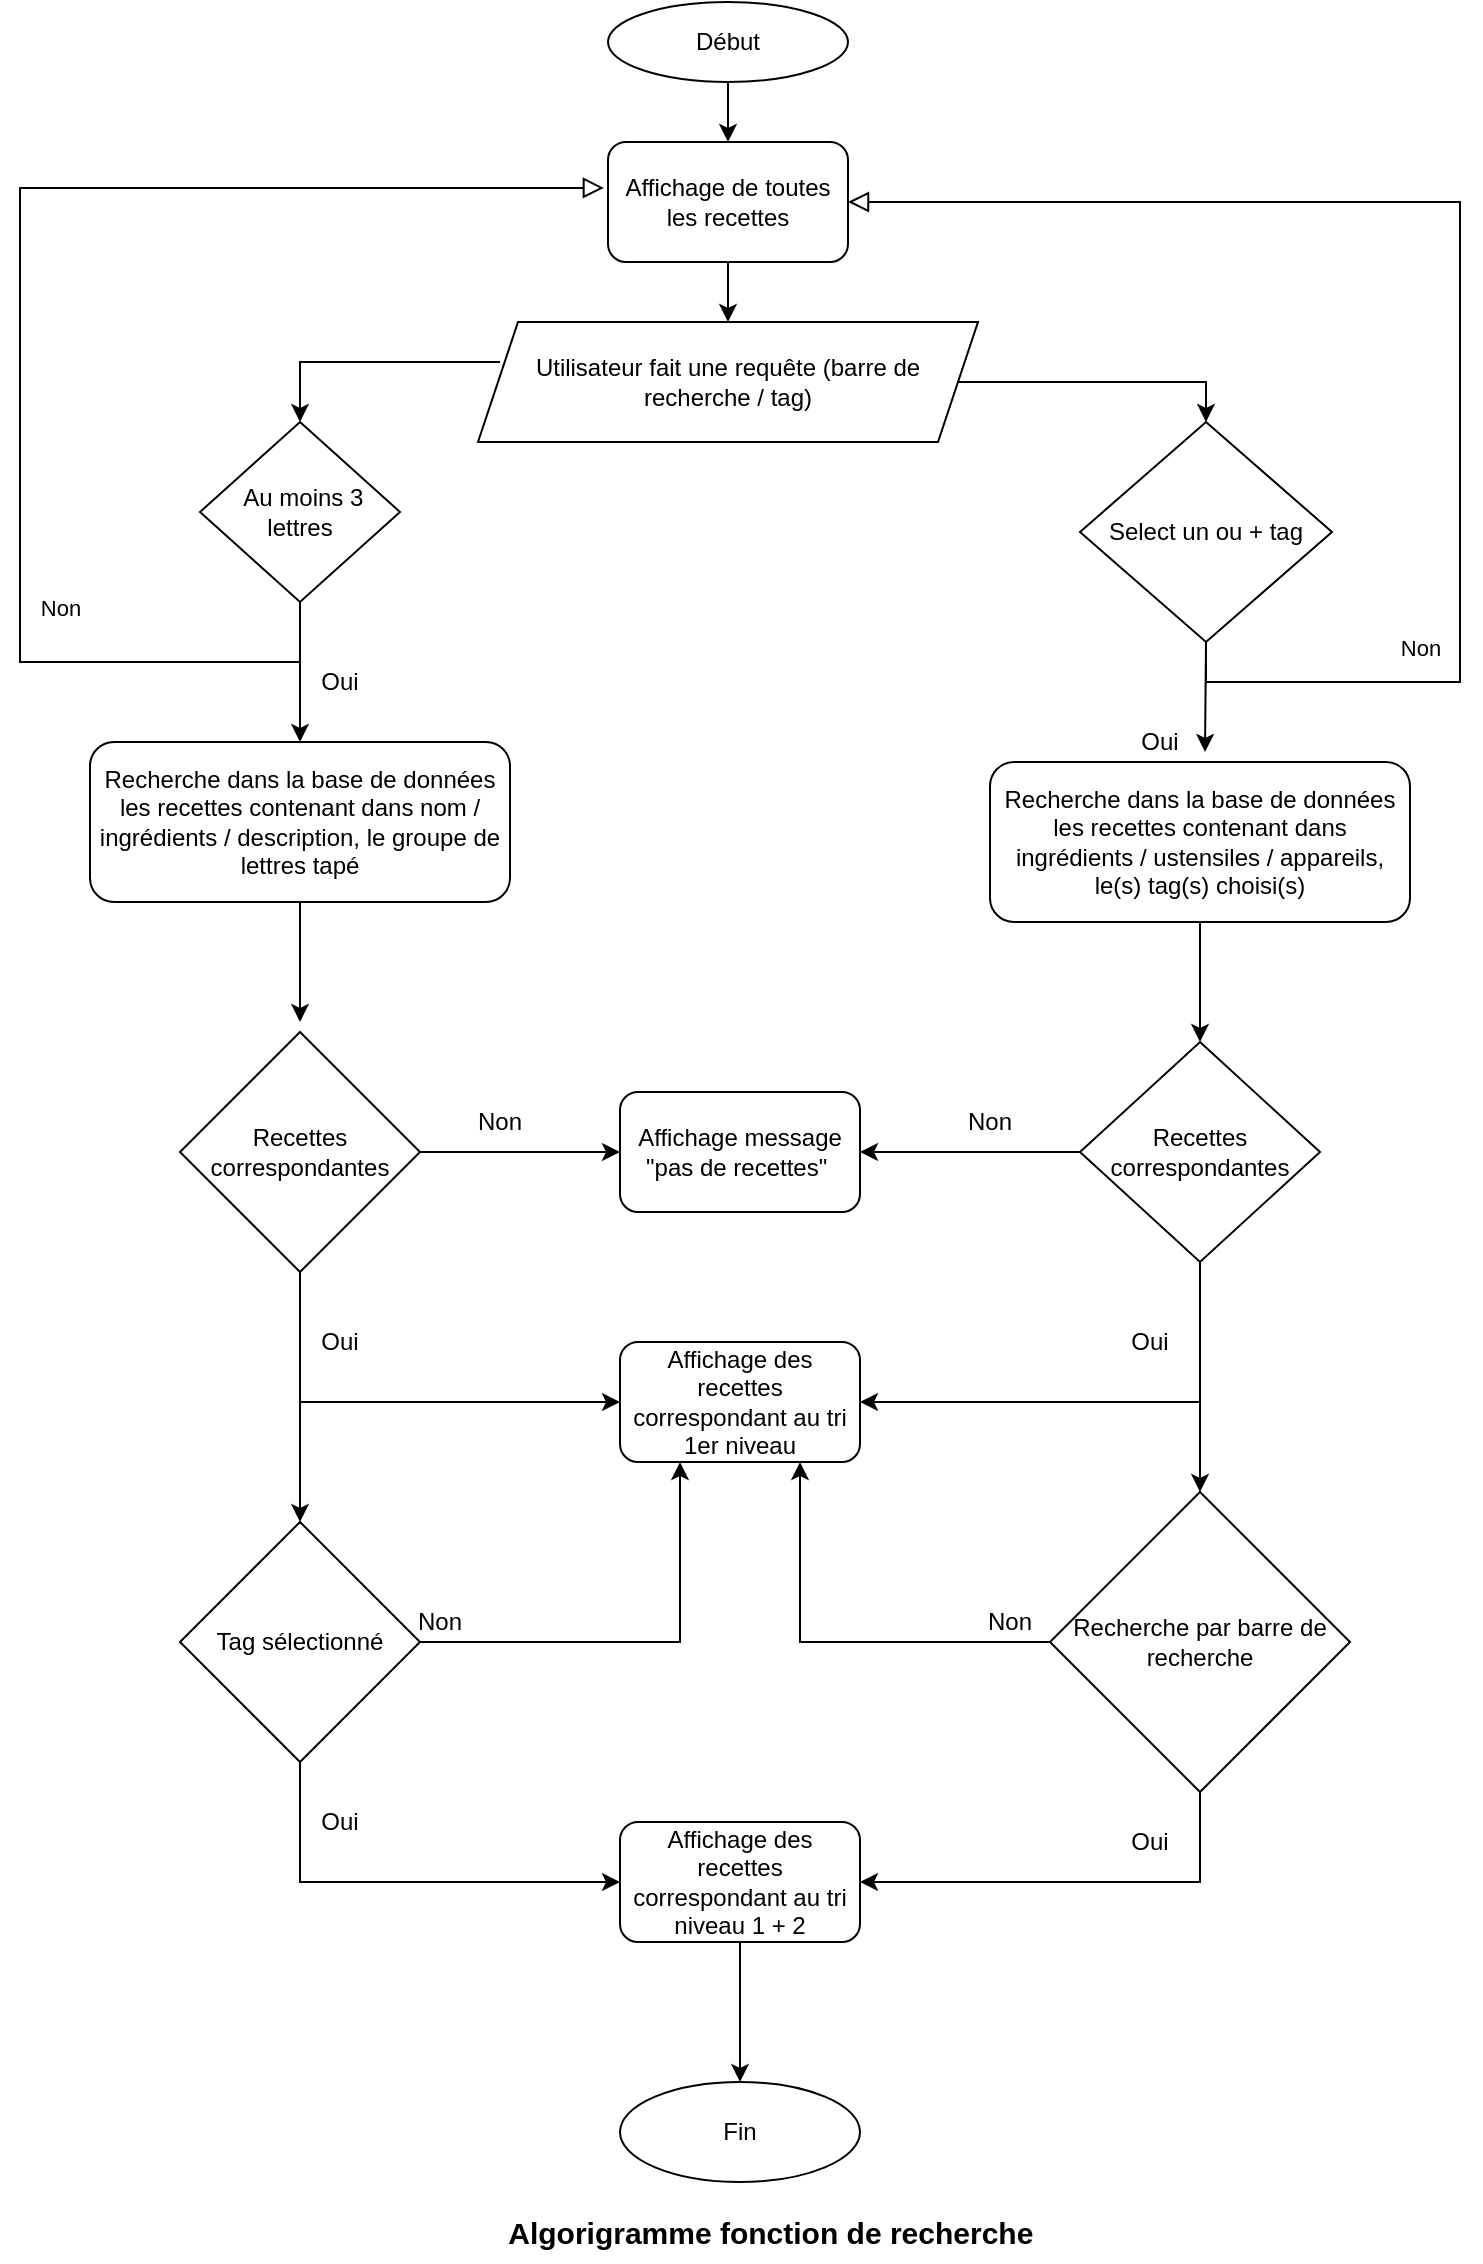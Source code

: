 <mxfile version="21.1.6" type="github">
  <diagram name="Page-1" id="ElQPL2IR4khZvtOX_0Ok">
    <mxGraphModel dx="1434" dy="760" grid="1" gridSize="10" guides="1" tooltips="1" connect="1" arrows="1" fold="1" page="1" pageScale="1" pageWidth="827" pageHeight="1169" math="0" shadow="0">
      <root>
        <mxCell id="0" />
        <mxCell id="1" parent="0" />
        <mxCell id="5KjXwTcjzb4-Xn1VzNlc-63" value="&lt;font style=&quot;vertical-align: inherit&quot;&gt;&lt;font style=&quot;vertical-align: inherit&quot;&gt;&lt;font style=&quot;vertical-align: inherit&quot;&gt;&lt;font style=&quot;vertical-align: inherit&quot;&gt;Non&lt;/font&gt;&lt;/font&gt;&lt;br&gt;&lt;br&gt;&lt;/font&gt;&lt;/font&gt;" style="rounded=0;html=1;jettySize=auto;orthogonalLoop=1;fontSize=11;endArrow=block;endFill=0;endSize=8;strokeWidth=1;shadow=0;labelBackgroundColor=none;edgeStyle=orthogonalEdgeStyle;entryX=-0.017;entryY=0.383;entryDx=0;entryDy=0;entryPerimeter=0;" edge="1" parent="1" target="5KjXwTcjzb4-Xn1VzNlc-87">
          <mxGeometry x="-0.436" y="-20" relative="1" as="geometry">
            <mxPoint as="offset" />
            <mxPoint x="400" y="720" as="sourcePoint" />
            <mxPoint x="260" y="620" as="targetPoint" />
            <Array as="points">
              <mxPoint x="400" y="760" />
              <mxPoint x="260" y="760" />
              <mxPoint x="260" y="523" />
            </Array>
          </mxGeometry>
        </mxCell>
        <mxCell id="5KjXwTcjzb4-Xn1VzNlc-64" value="&lt;font style=&quot;vertical-align: inherit&quot;&gt;&lt;font style=&quot;vertical-align: inherit&quot;&gt;&lt;font style=&quot;vertical-align: inherit&quot;&gt;&lt;font style=&quot;vertical-align: inherit&quot;&gt;&lt;font style=&quot;vertical-align: inherit&quot;&gt;&lt;font style=&quot;vertical-align: inherit&quot;&gt;Utilisateur fait une requête (barre de recherche / tag)&lt;/font&gt;&lt;/font&gt;&lt;/font&gt;&lt;/font&gt;&lt;/font&gt;&lt;/font&gt;" style="shape=parallelogram;perimeter=parallelogramPerimeter;whiteSpace=wrap;html=1;fixedSize=1;" vertex="1" parent="1">
          <mxGeometry x="489" y="590" width="250" height="60" as="geometry" />
        </mxCell>
        <mxCell id="5KjXwTcjzb4-Xn1VzNlc-65" value="" style="endArrow=classic;html=1;rounded=0;entryX=0.5;entryY=0;entryDx=0;entryDy=0;" edge="1" parent="1" target="5KjXwTcjzb4-Xn1VzNlc-66">
          <mxGeometry width="50" height="50" relative="1" as="geometry">
            <mxPoint x="500" y="610" as="sourcePoint" />
            <mxPoint x="400" y="620" as="targetPoint" />
            <Array as="points">
              <mxPoint x="400" y="610" />
            </Array>
          </mxGeometry>
        </mxCell>
        <mxCell id="5KjXwTcjzb4-Xn1VzNlc-66" value="&lt;span&gt;&lt;font style=&quot;vertical-align: inherit&quot;&gt;&lt;font style=&quot;vertical-align: inherit&quot;&gt;&lt;font style=&quot;vertical-align: inherit&quot;&gt;&lt;font style=&quot;vertical-align: inherit&quot;&gt;&amp;nbsp;Au moins 3 lettres&lt;/font&gt;&lt;/font&gt;&lt;/font&gt;&lt;/font&gt;&lt;/span&gt;" style="rhombus;whiteSpace=wrap;html=1;" vertex="1" parent="1">
          <mxGeometry x="350" y="640" width="100" height="90" as="geometry" />
        </mxCell>
        <mxCell id="5KjXwTcjzb4-Xn1VzNlc-67" value="&lt;span&gt;&lt;font style=&quot;vertical-align: inherit&quot;&gt;&lt;font style=&quot;vertical-align: inherit&quot;&gt;&lt;font style=&quot;vertical-align: inherit&quot;&gt;&lt;font style=&quot;vertical-align: inherit&quot;&gt;&lt;font style=&quot;vertical-align: inherit&quot;&gt;&lt;font style=&quot;vertical-align: inherit&quot;&gt;Select un ou + tag&lt;/font&gt;&lt;/font&gt;&lt;/font&gt;&lt;/font&gt;&lt;/font&gt;&lt;/font&gt;&lt;/span&gt;" style="rhombus;whiteSpace=wrap;html=1;" vertex="1" parent="1">
          <mxGeometry x="790" y="640" width="126" height="110" as="geometry" />
        </mxCell>
        <mxCell id="5KjXwTcjzb4-Xn1VzNlc-68" value="&lt;font style=&quot;vertical-align: inherit&quot;&gt;&lt;font style=&quot;vertical-align: inherit&quot;&gt;&lt;font style=&quot;vertical-align: inherit&quot;&gt;&lt;font style=&quot;vertical-align: inherit&quot;&gt;Recherche dans la base de données les recettes contenant dans nom / ingrédients / description, le groupe de lettres tapé&lt;/font&gt;&lt;/font&gt;&lt;/font&gt;&lt;/font&gt;" style="rounded=1;whiteSpace=wrap;html=1;" vertex="1" parent="1">
          <mxGeometry x="295" y="800" width="210" height="80" as="geometry" />
        </mxCell>
        <mxCell id="5KjXwTcjzb4-Xn1VzNlc-69" value="" style="endArrow=classic;html=1;rounded=0;entryX=0.5;entryY=0;entryDx=0;entryDy=0;" edge="1" parent="1" target="5KjXwTcjzb4-Xn1VzNlc-68">
          <mxGeometry width="50" height="50" relative="1" as="geometry">
            <mxPoint x="400" y="760" as="sourcePoint" />
            <mxPoint x="640" y="770" as="targetPoint" />
          </mxGeometry>
        </mxCell>
        <mxCell id="5KjXwTcjzb4-Xn1VzNlc-70" value="&lt;font style=&quot;vertical-align: inherit&quot;&gt;&lt;font style=&quot;vertical-align: inherit&quot;&gt;Oui&lt;br&gt;&lt;/font&gt;&lt;/font&gt;" style="text;html=1;strokeColor=none;fillColor=none;align=center;verticalAlign=middle;whiteSpace=wrap;rounded=0;" vertex="1" parent="1">
          <mxGeometry x="400" y="760" width="40" height="20" as="geometry" />
        </mxCell>
        <mxCell id="5KjXwTcjzb4-Xn1VzNlc-71" value="&lt;font style=&quot;vertical-align: inherit&quot;&gt;&lt;font style=&quot;vertical-align: inherit&quot;&gt;Recettes correspondantes&lt;/font&gt;&lt;/font&gt;" style="rhombus;whiteSpace=wrap;html=1;" vertex="1" parent="1">
          <mxGeometry x="340" y="945" width="120" height="120" as="geometry" />
        </mxCell>
        <mxCell id="5KjXwTcjzb4-Xn1VzNlc-72" value="" style="endArrow=classic;html=1;rounded=0;exitX=0.5;exitY=1;exitDx=0;exitDy=0;" edge="1" parent="1" source="5KjXwTcjzb4-Xn1VzNlc-68">
          <mxGeometry width="50" height="50" relative="1" as="geometry">
            <mxPoint x="590" y="950" as="sourcePoint" />
            <mxPoint x="400" y="940" as="targetPoint" />
          </mxGeometry>
        </mxCell>
        <mxCell id="5KjXwTcjzb4-Xn1VzNlc-73" value="" style="endArrow=classic;html=1;rounded=0;exitX=0.5;exitY=1;exitDx=0;exitDy=0;entryX=0;entryY=0.5;entryDx=0;entryDy=0;" edge="1" parent="1" source="5KjXwTcjzb4-Xn1VzNlc-71" target="5KjXwTcjzb4-Xn1VzNlc-74">
          <mxGeometry width="50" height="50" relative="1" as="geometry">
            <mxPoint x="590" y="950" as="sourcePoint" />
            <mxPoint x="400" y="1110" as="targetPoint" />
            <Array as="points">
              <mxPoint x="400" y="1130" />
            </Array>
          </mxGeometry>
        </mxCell>
        <mxCell id="5KjXwTcjzb4-Xn1VzNlc-74" value="&lt;font style=&quot;vertical-align: inherit&quot;&gt;&lt;font style=&quot;vertical-align: inherit&quot;&gt;Affichage des recettes correspondant au tri 1er niveau&lt;/font&gt;&lt;/font&gt;" style="rounded=1;whiteSpace=wrap;html=1;" vertex="1" parent="1">
          <mxGeometry x="560" y="1100" width="120" height="60" as="geometry" />
        </mxCell>
        <mxCell id="5KjXwTcjzb4-Xn1VzNlc-75" value="&lt;font style=&quot;vertical-align: inherit&quot;&gt;&lt;font style=&quot;vertical-align: inherit&quot;&gt;&lt;font style=&quot;vertical-align: inherit&quot;&gt;&lt;font style=&quot;vertical-align: inherit&quot;&gt;&lt;font style=&quot;vertical-align: inherit&quot;&gt;&lt;font style=&quot;vertical-align: inherit&quot;&gt;Affichage message &quot;pas de recettes&quot;&amp;nbsp;&lt;/font&gt;&lt;/font&gt;&lt;/font&gt;&lt;/font&gt;&lt;/font&gt;&lt;/font&gt;" style="rounded=1;whiteSpace=wrap;html=1;" vertex="1" parent="1">
          <mxGeometry x="560" y="975" width="120" height="60" as="geometry" />
        </mxCell>
        <mxCell id="5KjXwTcjzb4-Xn1VzNlc-76" value="" style="endArrow=classic;html=1;rounded=0;exitX=1;exitY=0.5;exitDx=0;exitDy=0;entryX=0.5;entryY=0;entryDx=0;entryDy=0;" edge="1" parent="1" source="5KjXwTcjzb4-Xn1VzNlc-64" target="5KjXwTcjzb4-Xn1VzNlc-67">
          <mxGeometry width="50" height="50" relative="1" as="geometry">
            <mxPoint x="852.96" y="563.5" as="sourcePoint" />
            <mxPoint x="853" y="620" as="targetPoint" />
            <Array as="points">
              <mxPoint x="800" y="620" />
              <mxPoint x="853" y="620" />
            </Array>
          </mxGeometry>
        </mxCell>
        <mxCell id="5KjXwTcjzb4-Xn1VzNlc-77" value="&lt;font style=&quot;vertical-align: inherit&quot;&gt;&lt;font style=&quot;vertical-align: inherit&quot;&gt;&lt;font style=&quot;vertical-align: inherit&quot;&gt;&lt;font style=&quot;vertical-align: inherit&quot;&gt;Non&lt;/font&gt;&lt;/font&gt;&lt;br&gt;&lt;br&gt;&lt;/font&gt;&lt;/font&gt;" style="rounded=0;html=1;jettySize=auto;orthogonalLoop=1;fontSize=11;endArrow=block;endFill=0;endSize=8;strokeWidth=1;shadow=0;labelBackgroundColor=none;edgeStyle=orthogonalEdgeStyle;exitX=0.5;exitY=1;exitDx=0;exitDy=0;entryX=1;entryY=0.5;entryDx=0;entryDy=0;" edge="1" parent="1" source="5KjXwTcjzb4-Xn1VzNlc-67" target="5KjXwTcjzb4-Xn1VzNlc-87">
          <mxGeometry x="-0.633" y="10" relative="1" as="geometry">
            <mxPoint as="offset" />
            <mxPoint x="760" y="740" as="sourcePoint" />
            <mxPoint x="860" y="582" as="targetPoint" />
            <Array as="points">
              <mxPoint x="853" y="770" />
              <mxPoint x="980" y="770" />
              <mxPoint x="980" y="530" />
            </Array>
          </mxGeometry>
        </mxCell>
        <mxCell id="5KjXwTcjzb4-Xn1VzNlc-78" value="" style="endArrow=classic;html=1;rounded=0;" edge="1" parent="1">
          <mxGeometry width="50" height="50" relative="1" as="geometry">
            <mxPoint x="853" y="750" as="sourcePoint" />
            <mxPoint x="852.5" y="805" as="targetPoint" />
          </mxGeometry>
        </mxCell>
        <mxCell id="5KjXwTcjzb4-Xn1VzNlc-79" value="&lt;font style=&quot;vertical-align: inherit&quot;&gt;&lt;font style=&quot;vertical-align: inherit&quot;&gt;Oui&lt;br&gt;&lt;/font&gt;&lt;/font&gt;" style="text;html=1;strokeColor=none;fillColor=none;align=center;verticalAlign=middle;whiteSpace=wrap;rounded=0;" vertex="1" parent="1">
          <mxGeometry x="810" y="790" width="40" height="20" as="geometry" />
        </mxCell>
        <mxCell id="5KjXwTcjzb4-Xn1VzNlc-80" value="&lt;font style=&quot;vertical-align: inherit&quot;&gt;&lt;font style=&quot;vertical-align: inherit&quot;&gt;&lt;font style=&quot;vertical-align: inherit&quot;&gt;&lt;font style=&quot;vertical-align: inherit&quot;&gt;&lt;font style=&quot;vertical-align: inherit&quot;&gt;&lt;font style=&quot;vertical-align: inherit&quot;&gt;Recherche dans la base de données les recettes contenant dans ingrédients / ustensiles / appareils, le(s) tag(s) choisi(s)&lt;/font&gt;&lt;/font&gt;&lt;/font&gt;&lt;/font&gt;&lt;/font&gt;&lt;/font&gt;" style="rounded=1;whiteSpace=wrap;html=1;" vertex="1" parent="1">
          <mxGeometry x="745" y="810" width="210" height="80" as="geometry" />
        </mxCell>
        <mxCell id="5KjXwTcjzb4-Xn1VzNlc-81" value="&lt;font style=&quot;vertical-align: inherit&quot;&gt;&lt;font style=&quot;vertical-align: inherit&quot;&gt;Recettes correspondantes&lt;/font&gt;&lt;/font&gt;" style="rhombus;whiteSpace=wrap;html=1;" vertex="1" parent="1">
          <mxGeometry x="790" y="950" width="120" height="110" as="geometry" />
        </mxCell>
        <mxCell id="5KjXwTcjzb4-Xn1VzNlc-82" value="" style="endArrow=classic;html=1;rounded=0;exitX=0.5;exitY=1;exitDx=0;exitDy=0;entryX=0.5;entryY=0;entryDx=0;entryDy=0;" edge="1" parent="1" source="5KjXwTcjzb4-Xn1VzNlc-80" target="5KjXwTcjzb4-Xn1VzNlc-81">
          <mxGeometry width="50" height="50" relative="1" as="geometry">
            <mxPoint x="410" y="890" as="sourcePoint" />
            <mxPoint x="410" y="950" as="targetPoint" />
          </mxGeometry>
        </mxCell>
        <mxCell id="5KjXwTcjzb4-Xn1VzNlc-83" value="&lt;font style=&quot;vertical-align: inherit&quot;&gt;&lt;font style=&quot;vertical-align: inherit&quot;&gt;Oui&lt;br&gt;&lt;/font&gt;&lt;/font&gt;" style="text;html=1;strokeColor=none;fillColor=none;align=center;verticalAlign=middle;whiteSpace=wrap;rounded=0;" vertex="1" parent="1">
          <mxGeometry x="800" y="1090" width="50" height="20" as="geometry" />
        </mxCell>
        <mxCell id="5KjXwTcjzb4-Xn1VzNlc-84" value="" style="endArrow=classic;html=1;rounded=0;exitX=0.5;exitY=1;exitDx=0;exitDy=0;entryX=1;entryY=0.5;entryDx=0;entryDy=0;" edge="1" parent="1" source="5KjXwTcjzb4-Xn1VzNlc-81" target="5KjXwTcjzb4-Xn1VzNlc-74">
          <mxGeometry width="50" height="50" relative="1" as="geometry">
            <mxPoint x="725" y="1160" as="sourcePoint" />
            <mxPoint x="850" y="1110" as="targetPoint" />
            <Array as="points">
              <mxPoint x="850" y="1070" />
              <mxPoint x="850" y="1130" />
            </Array>
          </mxGeometry>
        </mxCell>
        <mxCell id="5KjXwTcjzb4-Xn1VzNlc-85" value="&lt;font style=&quot;vertical-align: inherit&quot;&gt;&lt;font style=&quot;vertical-align: inherit&quot;&gt;Début&lt;/font&gt;&lt;/font&gt;" style="ellipse;whiteSpace=wrap;html=1;" vertex="1" parent="1">
          <mxGeometry x="554" y="430" width="120" height="40" as="geometry" />
        </mxCell>
        <mxCell id="5KjXwTcjzb4-Xn1VzNlc-86" value="&lt;font style=&quot;vertical-align: inherit&quot;&gt;&lt;font style=&quot;vertical-align: inherit&quot;&gt;Fin&lt;/font&gt;&lt;/font&gt;" style="ellipse;whiteSpace=wrap;html=1;" vertex="1" parent="1">
          <mxGeometry x="560" y="1470" width="120" height="50" as="geometry" />
        </mxCell>
        <mxCell id="5KjXwTcjzb4-Xn1VzNlc-87" value="&lt;font style=&quot;vertical-align: inherit&quot;&gt;&lt;font style=&quot;vertical-align: inherit&quot;&gt;Affichage de toutes les recettes&lt;/font&gt;&lt;/font&gt;" style="rounded=1;whiteSpace=wrap;html=1;" vertex="1" parent="1">
          <mxGeometry x="554" y="500" width="120" height="60" as="geometry" />
        </mxCell>
        <mxCell id="5KjXwTcjzb4-Xn1VzNlc-88" value="" style="endArrow=classic;html=1;rounded=0;strokeColor=#000000;exitX=0.5;exitY=1;exitDx=0;exitDy=0;entryX=0.5;entryY=0;entryDx=0;entryDy=0;" edge="1" parent="1" source="5KjXwTcjzb4-Xn1VzNlc-85" target="5KjXwTcjzb4-Xn1VzNlc-87">
          <mxGeometry width="50" height="50" relative="1" as="geometry">
            <mxPoint x="440" y="720" as="sourcePoint" />
            <mxPoint x="490" y="670" as="targetPoint" />
          </mxGeometry>
        </mxCell>
        <mxCell id="5KjXwTcjzb4-Xn1VzNlc-89" value="" style="endArrow=classic;html=1;rounded=0;strokeColor=#000000;entryX=0;entryY=0.5;entryDx=0;entryDy=0;exitX=1;exitY=0.5;exitDx=0;exitDy=0;" edge="1" parent="1" source="5KjXwTcjzb4-Xn1VzNlc-71" target="5KjXwTcjzb4-Xn1VzNlc-75">
          <mxGeometry width="50" height="50" relative="1" as="geometry">
            <mxPoint x="440" y="990" as="sourcePoint" />
            <mxPoint x="490" y="940" as="targetPoint" />
          </mxGeometry>
        </mxCell>
        <mxCell id="5KjXwTcjzb4-Xn1VzNlc-90" value="" style="endArrow=classic;html=1;rounded=0;strokeColor=#000000;exitX=0;exitY=0.5;exitDx=0;exitDy=0;entryX=1;entryY=0.5;entryDx=0;entryDy=0;" edge="1" parent="1" source="5KjXwTcjzb4-Xn1VzNlc-81" target="5KjXwTcjzb4-Xn1VzNlc-75">
          <mxGeometry width="50" height="50" relative="1" as="geometry">
            <mxPoint x="440" y="990" as="sourcePoint" />
            <mxPoint x="490" y="940" as="targetPoint" />
          </mxGeometry>
        </mxCell>
        <mxCell id="5KjXwTcjzb4-Xn1VzNlc-91" value="Non" style="text;html=1;strokeColor=none;fillColor=none;align=center;verticalAlign=middle;whiteSpace=wrap;rounded=0;" vertex="1" parent="1">
          <mxGeometry x="470" y="975" width="60" height="30" as="geometry" />
        </mxCell>
        <mxCell id="5KjXwTcjzb4-Xn1VzNlc-92" value="Non" style="text;html=1;strokeColor=none;fillColor=none;align=center;verticalAlign=middle;whiteSpace=wrap;rounded=0;" vertex="1" parent="1">
          <mxGeometry x="715" y="975" width="60" height="30" as="geometry" />
        </mxCell>
        <mxCell id="5KjXwTcjzb4-Xn1VzNlc-93" value="" style="endArrow=classic;html=1;rounded=0;strokeColor=#000000;exitX=0.5;exitY=1;exitDx=0;exitDy=0;entryX=0.5;entryY=0;entryDx=0;entryDy=0;" edge="1" parent="1" source="5KjXwTcjzb4-Xn1VzNlc-87" target="5KjXwTcjzb4-Xn1VzNlc-64">
          <mxGeometry width="50" height="50" relative="1" as="geometry">
            <mxPoint x="440" y="810" as="sourcePoint" />
            <mxPoint x="490" y="760" as="targetPoint" />
          </mxGeometry>
        </mxCell>
        <mxCell id="5KjXwTcjzb4-Xn1VzNlc-94" value="&lt;font style=&quot;vertical-align: inherit&quot;&gt;&lt;font style=&quot;vertical-align: inherit&quot;&gt;Oui&lt;br&gt;&lt;/font&gt;&lt;/font&gt;" style="text;html=1;strokeColor=none;fillColor=none;align=center;verticalAlign=middle;whiteSpace=wrap;rounded=0;" vertex="1" parent="1">
          <mxGeometry x="395" y="1090" width="50" height="20" as="geometry" />
        </mxCell>
        <mxCell id="5KjXwTcjzb4-Xn1VzNlc-95" value="&lt;font style=&quot;vertical-align: inherit&quot;&gt;&lt;font style=&quot;vertical-align: inherit&quot;&gt;Tag sélectionné&lt;/font&gt;&lt;/font&gt;" style="rhombus;whiteSpace=wrap;html=1;" vertex="1" parent="1">
          <mxGeometry x="340" y="1190" width="120" height="120" as="geometry" />
        </mxCell>
        <mxCell id="5KjXwTcjzb4-Xn1VzNlc-96" value="" style="endArrow=classic;html=1;rounded=0;strokeColor=#000000;" edge="1" parent="1" target="5KjXwTcjzb4-Xn1VzNlc-95">
          <mxGeometry width="50" height="50" relative="1" as="geometry">
            <mxPoint x="400" y="1130" as="sourcePoint" />
            <mxPoint x="490" y="1210" as="targetPoint" />
          </mxGeometry>
        </mxCell>
        <mxCell id="5KjXwTcjzb4-Xn1VzNlc-97" value="&lt;font style=&quot;vertical-align: inherit&quot;&gt;&lt;font style=&quot;vertical-align: inherit&quot;&gt;Affichage des recettes correspondant au tri niveau 1 + 2&lt;/font&gt;&lt;/font&gt;" style="rounded=1;whiteSpace=wrap;html=1;" vertex="1" parent="1">
          <mxGeometry x="560" y="1340" width="120" height="60" as="geometry" />
        </mxCell>
        <mxCell id="5KjXwTcjzb4-Xn1VzNlc-98" value="" style="endArrow=classic;html=1;rounded=0;strokeColor=#000000;exitX=1;exitY=0.5;exitDx=0;exitDy=0;entryX=0.25;entryY=1;entryDx=0;entryDy=0;" edge="1" parent="1" source="5KjXwTcjzb4-Xn1VzNlc-95" target="5KjXwTcjzb4-Xn1VzNlc-74">
          <mxGeometry width="50" height="50" relative="1" as="geometry">
            <mxPoint x="440" y="1250" as="sourcePoint" />
            <mxPoint x="490" y="1200" as="targetPoint" />
            <Array as="points">
              <mxPoint x="590" y="1250" />
            </Array>
          </mxGeometry>
        </mxCell>
        <mxCell id="5KjXwTcjzb4-Xn1VzNlc-99" value="&lt;font style=&quot;vertical-align: inherit&quot;&gt;&lt;font style=&quot;vertical-align: inherit&quot;&gt;Recherche par barre de recherche&lt;/font&gt;&lt;/font&gt;" style="rhombus;whiteSpace=wrap;html=1;" vertex="1" parent="1">
          <mxGeometry x="775" y="1175" width="150" height="150" as="geometry" />
        </mxCell>
        <mxCell id="5KjXwTcjzb4-Xn1VzNlc-100" value="" style="endArrow=classic;html=1;rounded=0;strokeColor=#000000;entryX=0.75;entryY=1;entryDx=0;entryDy=0;exitX=0;exitY=0.5;exitDx=0;exitDy=0;" edge="1" parent="1" source="5KjXwTcjzb4-Xn1VzNlc-99" target="5KjXwTcjzb4-Xn1VzNlc-74">
          <mxGeometry width="50" height="50" relative="1" as="geometry">
            <mxPoint x="440" y="1240" as="sourcePoint" />
            <mxPoint x="490" y="1190" as="targetPoint" />
            <Array as="points">
              <mxPoint x="650" y="1250" />
            </Array>
          </mxGeometry>
        </mxCell>
        <mxCell id="5KjXwTcjzb4-Xn1VzNlc-101" value="" style="endArrow=classic;html=1;rounded=0;strokeColor=#000000;entryX=0.5;entryY=0;entryDx=0;entryDy=0;" edge="1" parent="1" target="5KjXwTcjzb4-Xn1VzNlc-99">
          <mxGeometry width="50" height="50" relative="1" as="geometry">
            <mxPoint x="850" y="1130" as="sourcePoint" />
            <mxPoint x="490" y="1190" as="targetPoint" />
          </mxGeometry>
        </mxCell>
        <mxCell id="5KjXwTcjzb4-Xn1VzNlc-102" value="&lt;font style=&quot;vertical-align: inherit&quot;&gt;&lt;font style=&quot;vertical-align: inherit&quot;&gt;Non&lt;br&gt;&lt;/font&gt;&lt;/font&gt;" style="text;html=1;strokeColor=none;fillColor=none;align=center;verticalAlign=middle;whiteSpace=wrap;rounded=0;" vertex="1" parent="1">
          <mxGeometry x="730" y="1230" width="50" height="20" as="geometry" />
        </mxCell>
        <mxCell id="5KjXwTcjzb4-Xn1VzNlc-103" value="&lt;font style=&quot;vertical-align: inherit&quot;&gt;&lt;font style=&quot;vertical-align: inherit&quot;&gt;Non&lt;br&gt;&lt;/font&gt;&lt;/font&gt;" style="text;html=1;strokeColor=none;fillColor=none;align=center;verticalAlign=middle;whiteSpace=wrap;rounded=0;" vertex="1" parent="1">
          <mxGeometry x="445" y="1230" width="50" height="20" as="geometry" />
        </mxCell>
        <mxCell id="5KjXwTcjzb4-Xn1VzNlc-104" value="" style="endArrow=classic;html=1;rounded=0;strokeColor=#000000;exitX=0.5;exitY=1;exitDx=0;exitDy=0;entryX=0;entryY=0.5;entryDx=0;entryDy=0;" edge="1" parent="1" source="5KjXwTcjzb4-Xn1VzNlc-95" target="5KjXwTcjzb4-Xn1VzNlc-97">
          <mxGeometry width="50" height="50" relative="1" as="geometry">
            <mxPoint x="440" y="1240" as="sourcePoint" />
            <mxPoint x="490" y="1190" as="targetPoint" />
            <Array as="points">
              <mxPoint x="400" y="1370" />
            </Array>
          </mxGeometry>
        </mxCell>
        <mxCell id="5KjXwTcjzb4-Xn1VzNlc-105" value="&lt;font style=&quot;vertical-align: inherit&quot;&gt;&lt;font style=&quot;vertical-align: inherit&quot;&gt;Oui&lt;br&gt;&lt;/font&gt;&lt;/font&gt;" style="text;html=1;strokeColor=none;fillColor=none;align=center;verticalAlign=middle;whiteSpace=wrap;rounded=0;" vertex="1" parent="1">
          <mxGeometry x="395" y="1330" width="50" height="20" as="geometry" />
        </mxCell>
        <mxCell id="5KjXwTcjzb4-Xn1VzNlc-106" value="" style="endArrow=classic;html=1;rounded=0;strokeColor=#000000;exitX=0.5;exitY=1;exitDx=0;exitDy=0;entryX=1;entryY=0.5;entryDx=0;entryDy=0;" edge="1" parent="1" source="5KjXwTcjzb4-Xn1VzNlc-99" target="5KjXwTcjzb4-Xn1VzNlc-97">
          <mxGeometry width="50" height="50" relative="1" as="geometry">
            <mxPoint x="440" y="1240" as="sourcePoint" />
            <mxPoint x="490" y="1190" as="targetPoint" />
            <Array as="points">
              <mxPoint x="850" y="1370" />
            </Array>
          </mxGeometry>
        </mxCell>
        <mxCell id="5KjXwTcjzb4-Xn1VzNlc-107" value="&lt;font style=&quot;vertical-align: inherit&quot;&gt;&lt;font style=&quot;vertical-align: inherit&quot;&gt;Oui&lt;br&gt;&lt;/font&gt;&lt;/font&gt;" style="text;html=1;strokeColor=none;fillColor=none;align=center;verticalAlign=middle;whiteSpace=wrap;rounded=0;" vertex="1" parent="1">
          <mxGeometry x="800" y="1340" width="50" height="20" as="geometry" />
        </mxCell>
        <mxCell id="5KjXwTcjzb4-Xn1VzNlc-108" value="" style="endArrow=classic;html=1;rounded=0;strokeColor=#000000;entryX=0.5;entryY=0;entryDx=0;entryDy=0;exitX=0.5;exitY=1;exitDx=0;exitDy=0;" edge="1" parent="1" source="5KjXwTcjzb4-Xn1VzNlc-97" target="5KjXwTcjzb4-Xn1VzNlc-86">
          <mxGeometry width="50" height="50" relative="1" as="geometry">
            <mxPoint x="440" y="1240" as="sourcePoint" />
            <mxPoint x="490" y="1190" as="targetPoint" />
          </mxGeometry>
        </mxCell>
        <mxCell id="5KjXwTcjzb4-Xn1VzNlc-109" value="&lt;b&gt;&lt;font style=&quot;font-size: 15px&quot;&gt;Algorigramme fonction de recherche&amp;nbsp;&lt;/font&gt;&lt;/b&gt;" style="text;html=1;strokeColor=none;fillColor=none;align=center;verticalAlign=middle;whiteSpace=wrap;rounded=0;" vertex="1" parent="1">
          <mxGeometry x="430" y="1530" width="415" height="30" as="geometry" />
        </mxCell>
      </root>
    </mxGraphModel>
  </diagram>
</mxfile>
